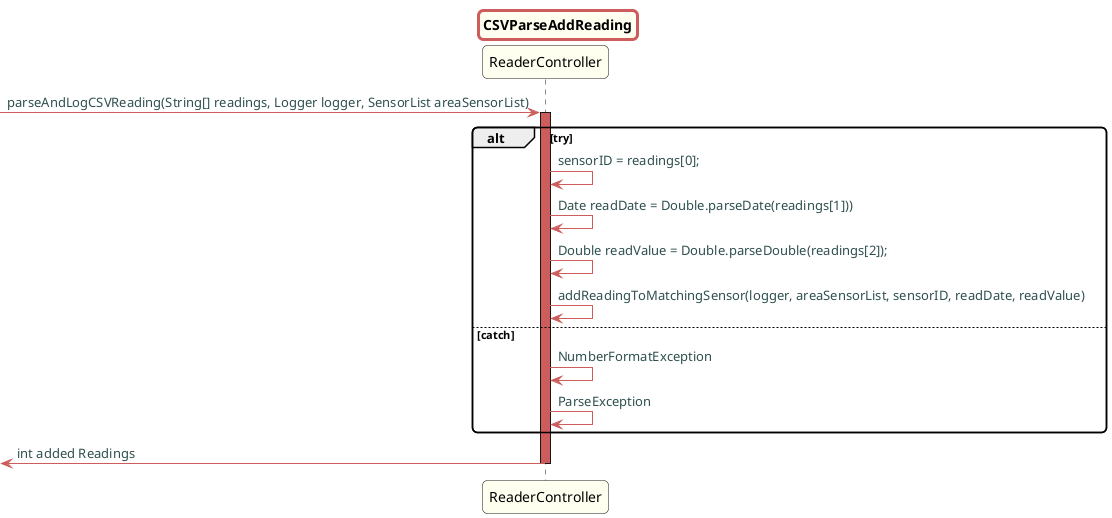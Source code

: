 @startuml

skinparam titleBorderRoundCorner 10
skinparam titleBorderThickness 3
skinparam titleBorderColor indianred
skinparam titleBackgroundColor ivory
skinparam FontName quicksand

skinparam actor {
 	BorderColor indianred
 	}

 skinparam sequence {
 	LifeLineBackgroundColor indianred
 	ParticipantBackgroundColor ivory
 }

 skinparam roundcorner 10

 skinparam component {
   arrowThickness 1
   ArrowFontName Verdana
   ArrowColor indianred
   ArrowFontColor darkslategrey
 }


title CSVParseAddReading
-> ReaderController: parseAndLogCSVReading(String[] readings, Logger logger, SensorList areaSensorList)
activate ReaderController

alt try

ReaderController -> ReaderController: sensorID = readings[0];
ReaderController -> ReaderController: Date readDate = Double.parseDate(readings[1]))
ReaderController -> ReaderController: Double readValue = Double.parseDouble(readings[2]);
ReaderController -> ReaderController: addReadingToMatchingSensor(logger, areaSensorList, sensorID, readDate, readValue)
else catch
ReaderController -> ReaderController: NumberFormatException
ReaderController -> ReaderController: ParseException
end
<- ReaderController: int added Readings
deactivate ReaderController

@enduml